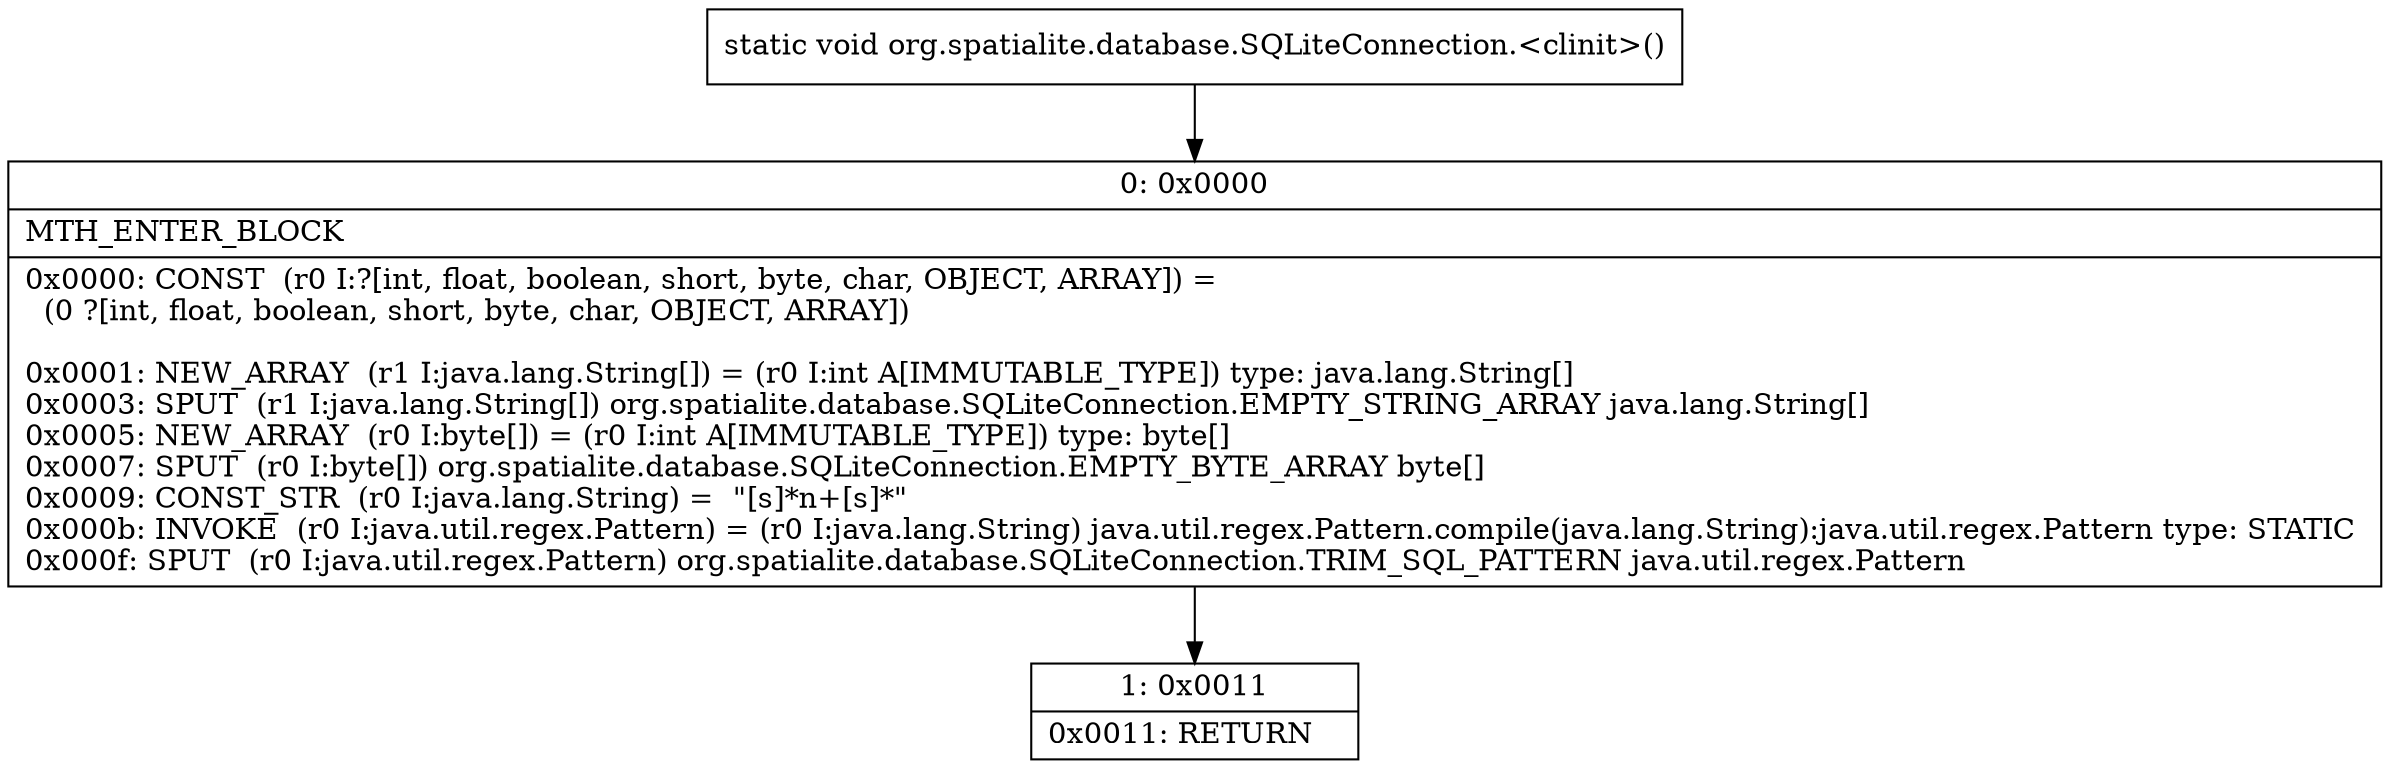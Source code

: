 digraph "CFG fororg.spatialite.database.SQLiteConnection.\<clinit\>()V" {
Node_0 [shape=record,label="{0\:\ 0x0000|MTH_ENTER_BLOCK\l|0x0000: CONST  (r0 I:?[int, float, boolean, short, byte, char, OBJECT, ARRAY]) = \l  (0 ?[int, float, boolean, short, byte, char, OBJECT, ARRAY])\l \l0x0001: NEW_ARRAY  (r1 I:java.lang.String[]) = (r0 I:int A[IMMUTABLE_TYPE]) type: java.lang.String[] \l0x0003: SPUT  (r1 I:java.lang.String[]) org.spatialite.database.SQLiteConnection.EMPTY_STRING_ARRAY java.lang.String[] \l0x0005: NEW_ARRAY  (r0 I:byte[]) = (r0 I:int A[IMMUTABLE_TYPE]) type: byte[] \l0x0007: SPUT  (r0 I:byte[]) org.spatialite.database.SQLiteConnection.EMPTY_BYTE_ARRAY byte[] \l0x0009: CONST_STR  (r0 I:java.lang.String) =  \"[s]*n+[s]*\" \l0x000b: INVOKE  (r0 I:java.util.regex.Pattern) = (r0 I:java.lang.String) java.util.regex.Pattern.compile(java.lang.String):java.util.regex.Pattern type: STATIC \l0x000f: SPUT  (r0 I:java.util.regex.Pattern) org.spatialite.database.SQLiteConnection.TRIM_SQL_PATTERN java.util.regex.Pattern \l}"];
Node_1 [shape=record,label="{1\:\ 0x0011|0x0011: RETURN   \l}"];
MethodNode[shape=record,label="{static void org.spatialite.database.SQLiteConnection.\<clinit\>() }"];
MethodNode -> Node_0;
Node_0 -> Node_1;
}

